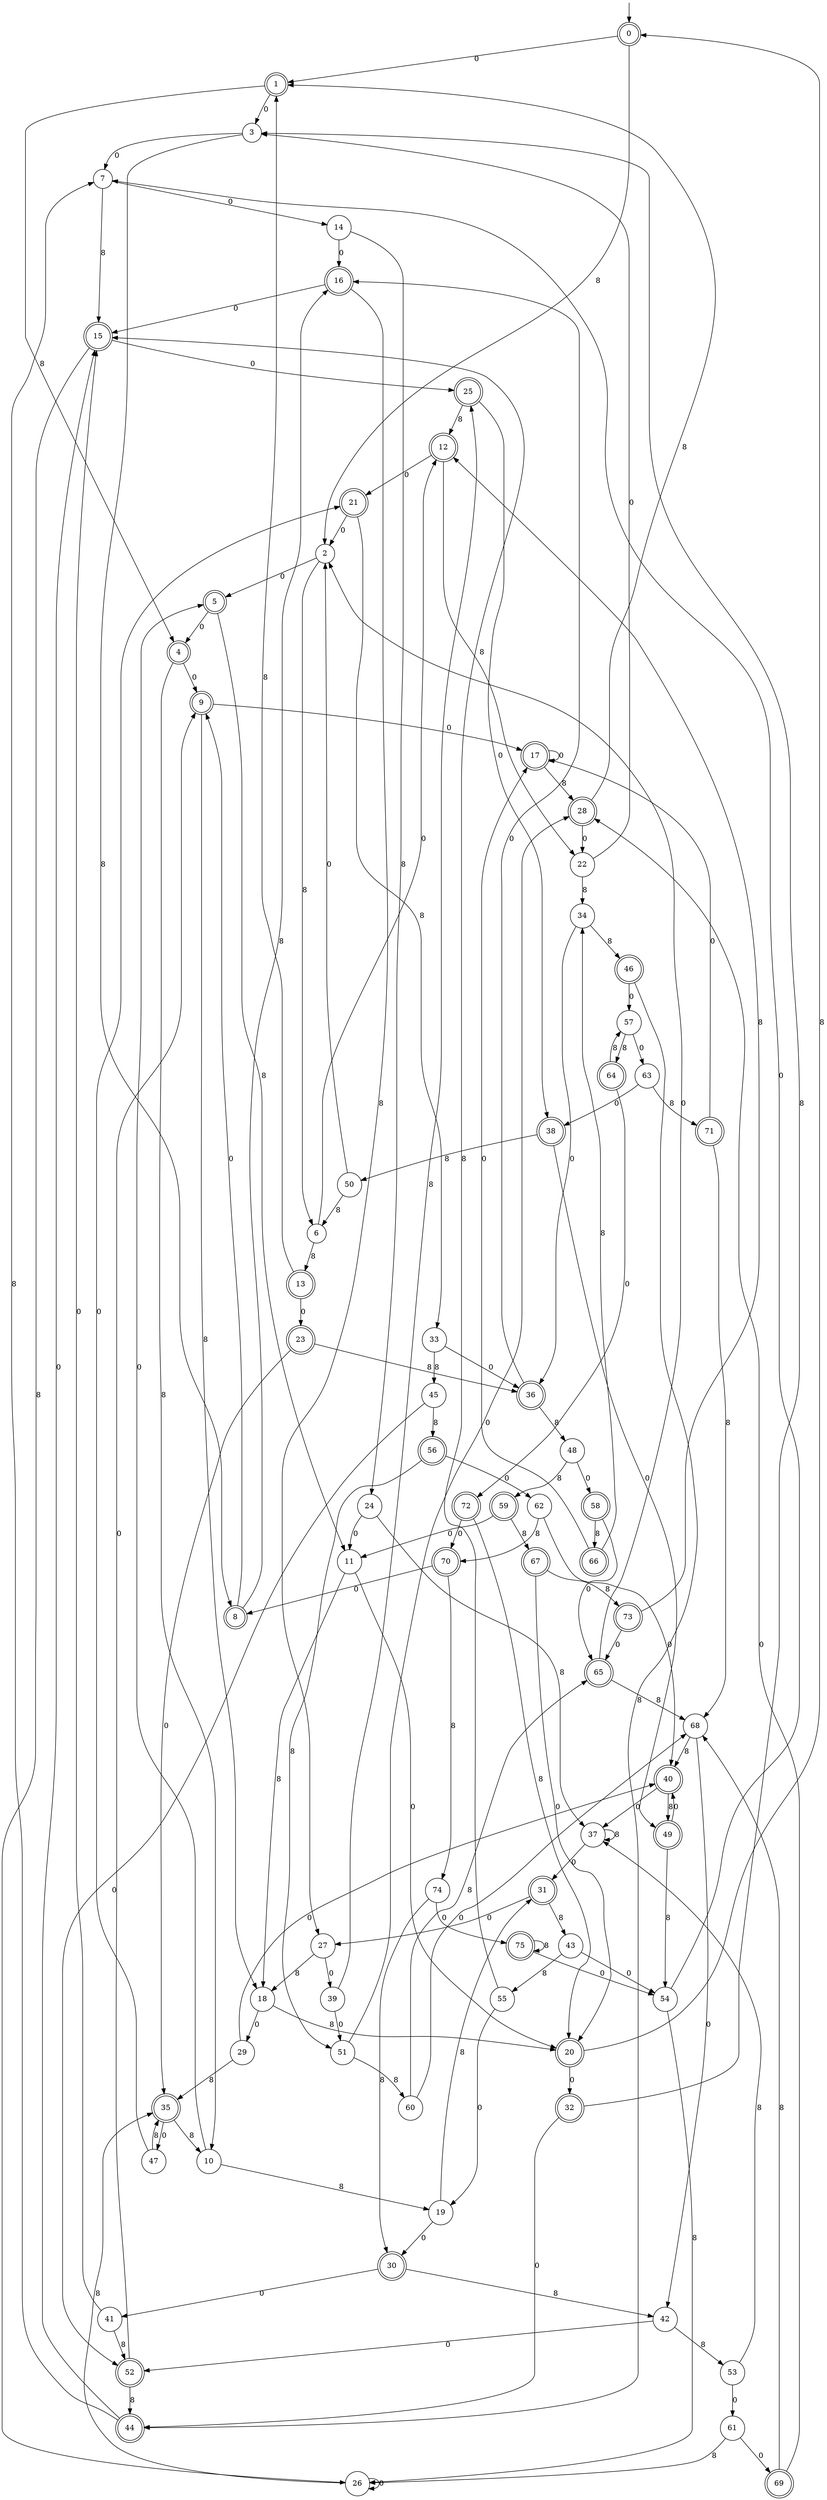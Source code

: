 digraph g {

	s0 [shape="doublecircle" label="0"];
	s1 [shape="doublecircle" label="1"];
	s2 [shape="circle" label="2"];
	s3 [shape="circle" label="3"];
	s4 [shape="doublecircle" label="4"];
	s5 [shape="doublecircle" label="5"];
	s6 [shape="circle" label="6"];
	s7 [shape="circle" label="7"];
	s8 [shape="doublecircle" label="8"];
	s9 [shape="doublecircle" label="9"];
	s10 [shape="circle" label="10"];
	s11 [shape="circle" label="11"];
	s12 [shape="doublecircle" label="12"];
	s13 [shape="doublecircle" label="13"];
	s14 [shape="circle" label="14"];
	s15 [shape="doublecircle" label="15"];
	s16 [shape="doublecircle" label="16"];
	s17 [shape="doublecircle" label="17"];
	s18 [shape="circle" label="18"];
	s19 [shape="circle" label="19"];
	s20 [shape="doublecircle" label="20"];
	s21 [shape="doublecircle" label="21"];
	s22 [shape="circle" label="22"];
	s23 [shape="doublecircle" label="23"];
	s24 [shape="circle" label="24"];
	s25 [shape="doublecircle" label="25"];
	s26 [shape="circle" label="26"];
	s27 [shape="circle" label="27"];
	s28 [shape="doublecircle" label="28"];
	s29 [shape="circle" label="29"];
	s30 [shape="doublecircle" label="30"];
	s31 [shape="doublecircle" label="31"];
	s32 [shape="doublecircle" label="32"];
	s33 [shape="circle" label="33"];
	s34 [shape="circle" label="34"];
	s35 [shape="doublecircle" label="35"];
	s36 [shape="doublecircle" label="36"];
	s37 [shape="circle" label="37"];
	s38 [shape="doublecircle" label="38"];
	s39 [shape="circle" label="39"];
	s40 [shape="doublecircle" label="40"];
	s41 [shape="circle" label="41"];
	s42 [shape="circle" label="42"];
	s43 [shape="circle" label="43"];
	s44 [shape="doublecircle" label="44"];
	s45 [shape="circle" label="45"];
	s46 [shape="doublecircle" label="46"];
	s47 [shape="circle" label="47"];
	s48 [shape="circle" label="48"];
	s49 [shape="doublecircle" label="49"];
	s50 [shape="circle" label="50"];
	s51 [shape="circle" label="51"];
	s52 [shape="doublecircle" label="52"];
	s53 [shape="circle" label="53"];
	s54 [shape="circle" label="54"];
	s55 [shape="circle" label="55"];
	s56 [shape="doublecircle" label="56"];
	s57 [shape="circle" label="57"];
	s58 [shape="doublecircle" label="58"];
	s59 [shape="doublecircle" label="59"];
	s60 [shape="circle" label="60"];
	s61 [shape="circle" label="61"];
	s62 [shape="circle" label="62"];
	s63 [shape="circle" label="63"];
	s64 [shape="doublecircle" label="64"];
	s65 [shape="doublecircle" label="65"];
	s66 [shape="doublecircle" label="66"];
	s67 [shape="doublecircle" label="67"];
	s68 [shape="circle" label="68"];
	s69 [shape="doublecircle" label="69"];
	s70 [shape="doublecircle" label="70"];
	s71 [shape="doublecircle" label="71"];
	s72 [shape="doublecircle" label="72"];
	s73 [shape="doublecircle" label="73"];
	s74 [shape="circle" label="74"];
	s75 [shape="doublecircle" label="75"];
	s0 -> s1 [label="0"];
	s0 -> s2 [label="8"];
	s1 -> s3 [label="0"];
	s1 -> s4 [label="8"];
	s2 -> s5 [label="0"];
	s2 -> s6 [label="8"];
	s3 -> s7 [label="0"];
	s3 -> s8 [label="8"];
	s4 -> s9 [label="0"];
	s4 -> s10 [label="8"];
	s5 -> s4 [label="0"];
	s5 -> s11 [label="8"];
	s6 -> s12 [label="0"];
	s6 -> s13 [label="8"];
	s7 -> s14 [label="0"];
	s7 -> s15 [label="8"];
	s8 -> s9 [label="0"];
	s8 -> s16 [label="8"];
	s9 -> s17 [label="0"];
	s9 -> s18 [label="8"];
	s10 -> s5 [label="0"];
	s10 -> s19 [label="8"];
	s11 -> s20 [label="0"];
	s11 -> s18 [label="8"];
	s12 -> s21 [label="0"];
	s12 -> s22 [label="8"];
	s13 -> s23 [label="0"];
	s13 -> s1 [label="8"];
	s14 -> s16 [label="0"];
	s14 -> s24 [label="8"];
	s15 -> s25 [label="0"];
	s15 -> s26 [label="8"];
	s16 -> s15 [label="0"];
	s16 -> s27 [label="8"];
	s17 -> s17 [label="0"];
	s17 -> s28 [label="8"];
	s18 -> s29 [label="0"];
	s18 -> s20 [label="8"];
	s19 -> s30 [label="0"];
	s19 -> s31 [label="8"];
	s20 -> s32 [label="0"];
	s20 -> s0 [label="8"];
	s21 -> s2 [label="0"];
	s21 -> s33 [label="8"];
	s22 -> s3 [label="0"];
	s22 -> s34 [label="8"];
	s23 -> s35 [label="0"];
	s23 -> s36 [label="8"];
	s24 -> s11 [label="0"];
	s24 -> s37 [label="8"];
	s25 -> s38 [label="0"];
	s25 -> s12 [label="8"];
	s26 -> s26 [label="0"];
	s26 -> s35 [label="8"];
	s27 -> s39 [label="0"];
	s27 -> s18 [label="8"];
	s28 -> s22 [label="0"];
	s28 -> s1 [label="8"];
	s29 -> s40 [label="0"];
	s29 -> s35 [label="8"];
	s30 -> s41 [label="0"];
	s30 -> s42 [label="8"];
	s31 -> s27 [label="0"];
	s31 -> s43 [label="8"];
	s32 -> s44 [label="0"];
	s32 -> s3 [label="8"];
	s33 -> s36 [label="0"];
	s33 -> s45 [label="8"];
	s34 -> s36 [label="0"];
	s34 -> s46 [label="8"];
	s35 -> s47 [label="0"];
	s35 -> s10 [label="8"];
	s36 -> s16 [label="0"];
	s36 -> s48 [label="8"];
	s37 -> s31 [label="0"];
	s37 -> s37 [label="8"];
	s38 -> s49 [label="0"];
	s38 -> s50 [label="8"];
	s39 -> s51 [label="0"];
	s39 -> s25 [label="8"];
	s40 -> s37 [label="0"];
	s40 -> s49 [label="8"];
	s41 -> s15 [label="0"];
	s41 -> s52 [label="8"];
	s42 -> s52 [label="0"];
	s42 -> s53 [label="8"];
	s43 -> s54 [label="0"];
	s43 -> s55 [label="8"];
	s44 -> s15 [label="0"];
	s44 -> s7 [label="8"];
	s45 -> s52 [label="0"];
	s45 -> s56 [label="8"];
	s46 -> s57 [label="0"];
	s46 -> s44 [label="8"];
	s47 -> s21 [label="0"];
	s47 -> s35 [label="8"];
	s48 -> s58 [label="0"];
	s48 -> s59 [label="8"];
	s49 -> s40 [label="0"];
	s49 -> s54 [label="8"];
	s50 -> s2 [label="0"];
	s50 -> s6 [label="8"];
	s51 -> s28 [label="0"];
	s51 -> s60 [label="8"];
	s52 -> s9 [label="0"];
	s52 -> s44 [label="8"];
	s53 -> s61 [label="0"];
	s53 -> s37 [label="8"];
	s54 -> s7 [label="0"];
	s54 -> s26 [label="8"];
	s55 -> s19 [label="0"];
	s55 -> s15 [label="8"];
	s56 -> s62 [label="0"];
	s56 -> s51 [label="8"];
	s57 -> s63 [label="0"];
	s57 -> s64 [label="8"];
	s58 -> s65 [label="0"];
	s58 -> s66 [label="8"];
	s59 -> s11 [label="0"];
	s59 -> s67 [label="8"];
	s60 -> s68 [label="0"];
	s60 -> s65 [label="8"];
	s61 -> s69 [label="0"];
	s61 -> s26 [label="8"];
	s62 -> s40 [label="0"];
	s62 -> s70 [label="8"];
	s63 -> s38 [label="0"];
	s63 -> s71 [label="8"];
	s64 -> s72 [label="0"];
	s64 -> s57 [label="8"];
	s65 -> s2 [label="0"];
	s65 -> s68 [label="8"];
	s66 -> s17 [label="0"];
	s66 -> s34 [label="8"];
	s67 -> s20 [label="0"];
	s67 -> s73 [label="8"];
	s68 -> s42 [label="0"];
	s68 -> s40 [label="8"];
	s69 -> s28 [label="0"];
	s69 -> s68 [label="8"];
	s70 -> s8 [label="0"];
	s70 -> s74 [label="8"];
	s71 -> s17 [label="0"];
	s71 -> s68 [label="8"];
	s72 -> s70 [label="0"];
	s72 -> s20 [label="8"];
	s73 -> s65 [label="0"];
	s73 -> s12 [label="8"];
	s74 -> s75 [label="0"];
	s74 -> s30 [label="8"];
	s75 -> s54 [label="0"];
	s75 -> s75 [label="8"];

__start0 [label="" shape="none" width="0" height="0"];
__start0 -> s0;

}
